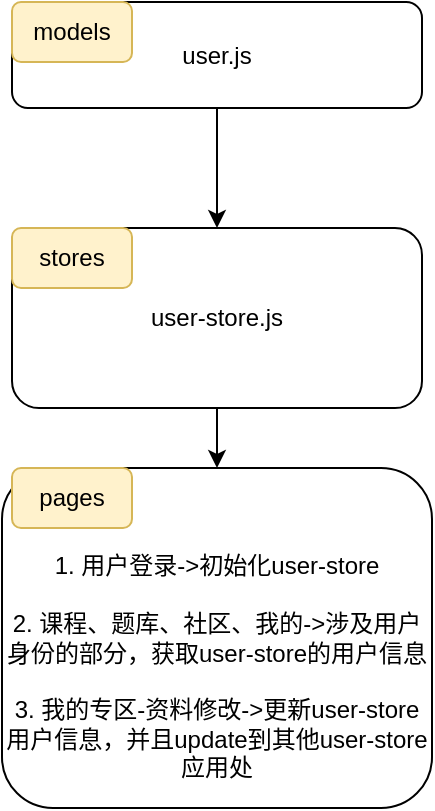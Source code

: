 <mxfile version="20.0.3" type="github">
  <diagram id="32xwhfJaXMQFOsESoAmR" name="Page-1">
    <mxGraphModel dx="1374" dy="754" grid="1" gridSize="10" guides="1" tooltips="1" connect="1" arrows="1" fold="1" page="1" pageScale="1" pageWidth="827" pageHeight="1169" math="0" shadow="0">
      <root>
        <mxCell id="0" />
        <mxCell id="1" parent="0" />
        <mxCell id="AJ84p1acfhQoedjf8Ayg-6" style="edgeStyle=orthogonalEdgeStyle;rounded=0;orthogonalLoop=1;jettySize=auto;html=1;" edge="1" parent="1" source="AJ84p1acfhQoedjf8Ayg-3" target="AJ84p1acfhQoedjf8Ayg-1">
          <mxGeometry relative="1" as="geometry" />
        </mxCell>
        <mxCell id="AJ84p1acfhQoedjf8Ayg-3" value="user.js" style="rounded=1;whiteSpace=wrap;html=1;" vertex="1" parent="1">
          <mxGeometry x="55" y="107" width="205" height="53" as="geometry" />
        </mxCell>
        <mxCell id="AJ84p1acfhQoedjf8Ayg-4" value="models" style="text;html=1;strokeColor=#d6b656;fillColor=#fff2cc;align=center;verticalAlign=middle;whiteSpace=wrap;rounded=1;perimeterSpacing=12;" vertex="1" parent="1">
          <mxGeometry x="55" y="107" width="60" height="30" as="geometry" />
        </mxCell>
        <mxCell id="AJ84p1acfhQoedjf8Ayg-10" style="edgeStyle=orthogonalEdgeStyle;rounded=0;orthogonalLoop=1;jettySize=auto;html=1;entryX=0.5;entryY=0;entryDx=0;entryDy=0;" edge="1" parent="1" source="AJ84p1acfhQoedjf8Ayg-1" target="AJ84p1acfhQoedjf8Ayg-8">
          <mxGeometry relative="1" as="geometry" />
        </mxCell>
        <mxCell id="AJ84p1acfhQoedjf8Ayg-1" value="user-store.js" style="rounded=1;whiteSpace=wrap;html=1;" vertex="1" parent="1">
          <mxGeometry x="55" y="220" width="205" height="90" as="geometry" />
        </mxCell>
        <mxCell id="AJ84p1acfhQoedjf8Ayg-7" value="stores" style="text;html=1;strokeColor=#d6b656;fillColor=#fff2cc;align=center;verticalAlign=middle;whiteSpace=wrap;rounded=1;" vertex="1" parent="1">
          <mxGeometry x="55" y="220" width="60" height="30" as="geometry" />
        </mxCell>
        <mxCell id="AJ84p1acfhQoedjf8Ayg-8" value="&lt;br&gt;&lt;br&gt;1. 用户登录-&amp;gt;初始化user-store&lt;br&gt;&lt;br&gt;2. 课程、题库、社区、我的-&amp;gt;涉及用户身份的部分，获取user-store的用户信息&lt;br&gt;&lt;br&gt;3. 我的专区-资料修改-&amp;gt;更新user-store用户信息，并且update到其他user-store应用处" style="rounded=1;whiteSpace=wrap;html=1;" vertex="1" parent="1">
          <mxGeometry x="50" y="340" width="215" height="170" as="geometry" />
        </mxCell>
        <mxCell id="AJ84p1acfhQoedjf8Ayg-9" value="pages" style="text;html=1;strokeColor=#d6b656;fillColor=#fff2cc;align=center;verticalAlign=middle;whiteSpace=wrap;rounded=1;" vertex="1" parent="1">
          <mxGeometry x="55" y="340" width="60" height="30" as="geometry" />
        </mxCell>
      </root>
    </mxGraphModel>
  </diagram>
</mxfile>
